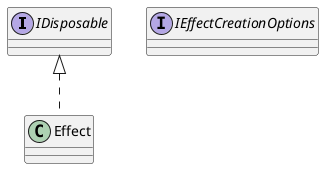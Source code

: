 @startuml Effect

interface IDisposable{}
interface IEffectCreationOptions{}

class Effect implements IDisposable{

}
@enduml